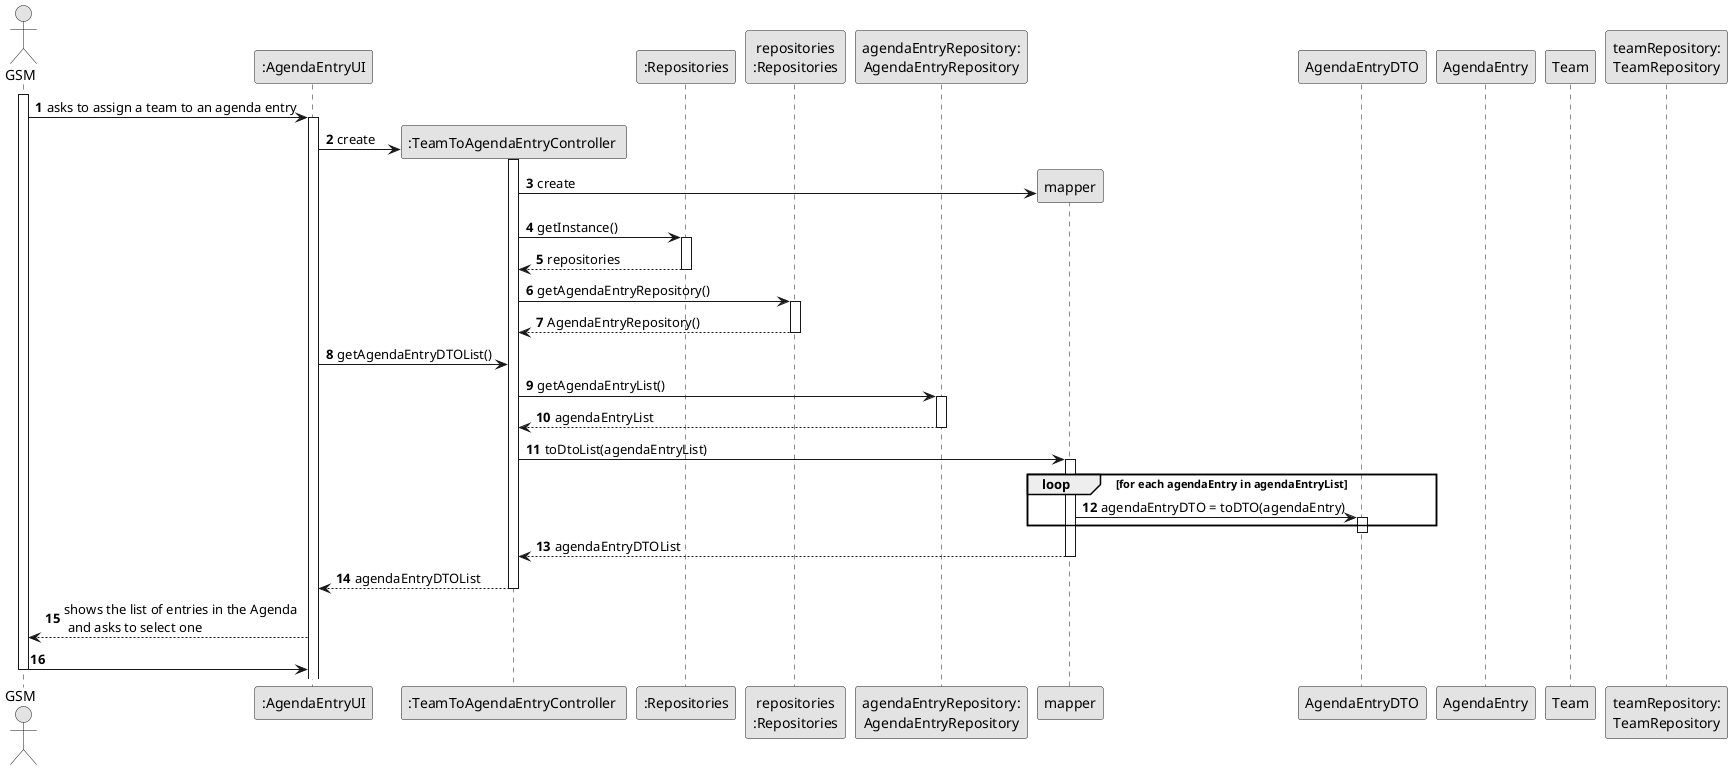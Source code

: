 @startuml
skinparam monochrome true
skinparam packageStyle rectangle
skinparam shadowing false

autonumber

'hide footbox
actor "GSM" as GSM
participant ":AgendaEntryUI" as ui
participant ":TeamToAgendaEntryController " as ctrl
participant ":Repositories" as RepositorySingleton
participant "repositories\n:Repositories" as plat
participant "agendaEntryRepository:\nAgendaEntryRepository" as agendaRepo
participant mapper as mapper
participant AgendaEntryDTO as AgendaEntryDTO
participant "AgendaEntry" as agendaEntry
participant "Team" as team
participant "teamRepository:\nTeamRepository" as teamRepo



activate GSM

                GSM -> ui : asks to assign a team to an agenda entry

                activate ui

                ui -> ctrl** : create

                activate ctrl

                ctrl-> mapper** : create

                ctrl -> RepositorySingleton : getInstance()
                activate RepositorySingleton

                    RepositorySingleton --> ctrl: repositories
                deactivate RepositorySingleton

                ctrl -> plat : getAgendaEntryRepository()
                activate plat

                    plat --> ctrl: AgendaEntryRepository()
                deactivate plat

                ui-> ctrl: getAgendaEntryDTOList()


                ctrl -> agendaRepo : getAgendaEntryList()
                activate agendaRepo

                agendaRepo --> ctrl: agendaEntryList
                deactivate agendaRepo

                ctrl -> mapper : toDtoList(agendaEntryList)
                activate mapper


                 loop for each agendaEntry in agendaEntryList

                 mapper -> AgendaEntryDTO : agendaEntryDTO = toDTO(agendaEntry)

                  activate AgendaEntryDTO
                  end
                deactivate AgendaEntryDTO

                mapper --> ctrl : agendaEntryDTOList
                deactivate mapper

                 ctrl --> ui : agendaEntryDTOList
                 deactivate ctrl

                 ui --> GSM: shows the list of entries in the Agenda\n and asks to select one

                 GSM -> ui






deactivate GSM

@enduml